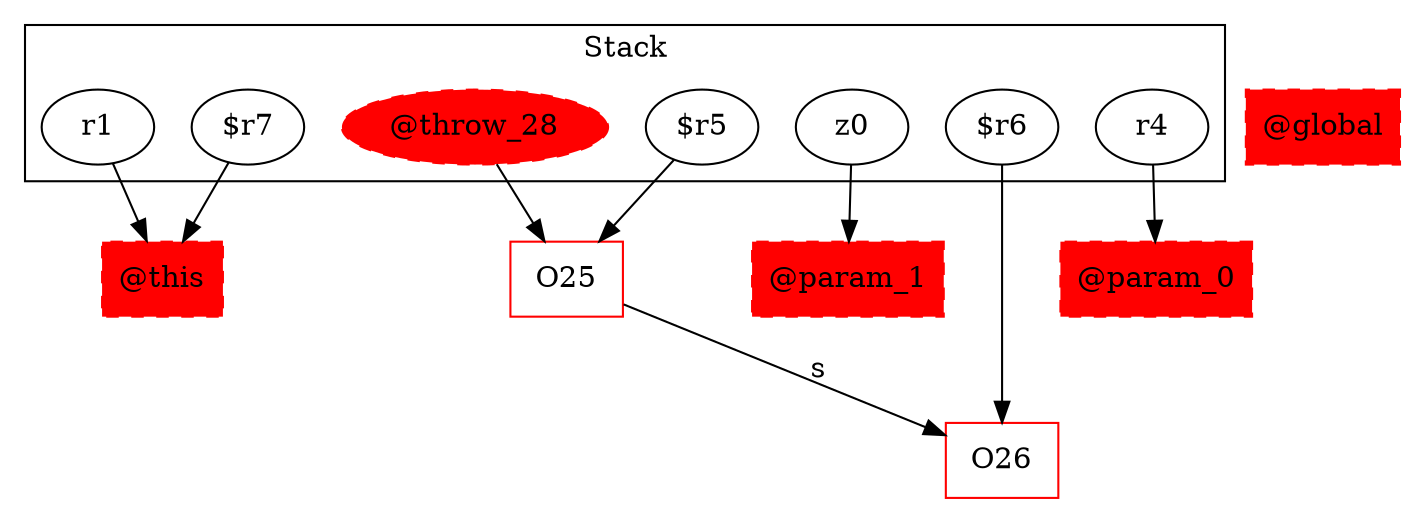 digraph sample {
  rankDir="LR";
  subgraph cluster_0 {
    label="Stack"
    "r1"; "@throw_28"; "$r7"; "z0"; "$r5"; "$r6"; "r4"; 
  }
  "r1" -> { "@this"[shape=box]};
  "@throw_28" -> { O25[shape=box]};
  "$r7" -> { "@this"[shape=box]};
  "z0" -> { "@param_1"[shape=box]};
  "$r5" -> { O25[shape=box]};
  "$r6" -> { O26[shape=box]};
  "r4" -> { "@param_0"[shape=box]};
  "@throw_28"[style="filled,dashed"]; 
  O25 -> O26[label="s", weight="0.2"]
  "@global"[shape=box, style="filled,dashed"];
  "@this"[shape=box, style="filled,dashed"];
  "@param_0"[shape=box, style="filled,dashed"];
  "@param_1"[shape=box, style="filled,dashed"];
  O26[color="red"];
  O25[color="red"];
  "@throw_28"[color="red"];
  "@global"[color="red"];
  "@this"[color="red"];
  "@param_0"[color="red"];
  "@param_1"[color="red"];
}
